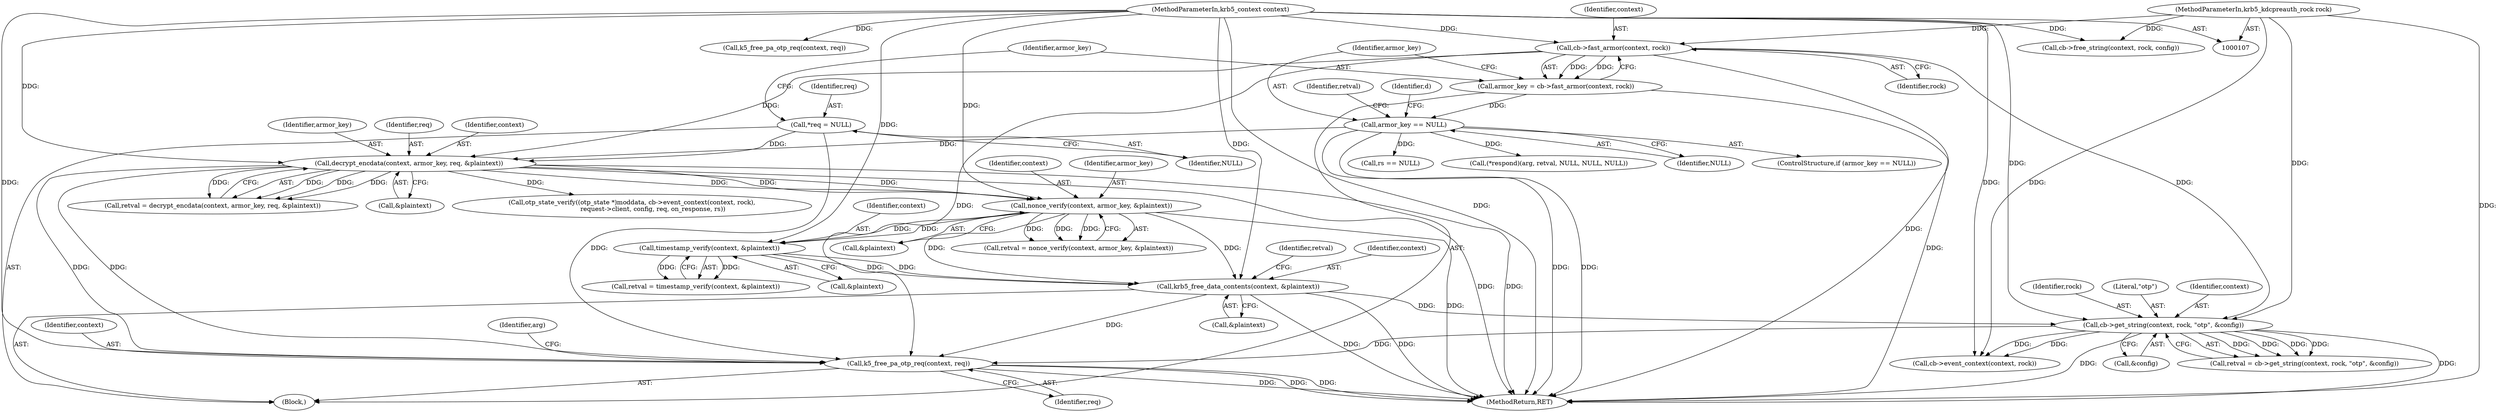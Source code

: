 digraph "0_krb5_e3b5a5e5267818c97750b266df50b6a3d4649604_0@API" {
"1000302" [label="(Call,k5_free_pa_otp_req(context, req))"];
"1000211" [label="(Call,krb5_free_data_contents(context, &plaintext))"];
"1000207" [label="(Call,timestamp_verify(context, &plaintext))"];
"1000196" [label="(Call,nonce_verify(context, armor_key, &plaintext))"];
"1000178" [label="(Call,decrypt_encdata(context, armor_key, req, &plaintext))"];
"1000134" [label="(Call,cb->fast_armor(context, rock))"];
"1000108" [label="(MethodParameterIn,krb5_context context)"];
"1000114" [label="(MethodParameterIn,krb5_kdcpreauth_rock rock)"];
"1000138" [label="(Call,armor_key == NULL)"];
"1000132" [label="(Call,armor_key = cb->fast_armor(context, rock))"];
"1000124" [label="(Call,*req = NULL)"];
"1000254" [label="(Call,cb->get_string(context, rock, \"otp\", &config))"];
"1000306" [label="(Identifier,arg)"];
"1000283" [label="(Call,cb->event_context(context, rock))"];
"1000138" [label="(Call,armor_key == NULL)"];
"1000208" [label="(Identifier,context)"];
"1000126" [label="(Identifier,NULL)"];
"1000151" [label="(Identifier,d)"];
"1000211" [label="(Call,krb5_free_data_contents(context, &plaintext))"];
"1000124" [label="(Call,*req = NULL)"];
"1000179" [label="(Identifier,context)"];
"1000233" [label="(Call,rs == NULL)"];
"1000305" [label="(Call,(*respond)(arg, retval, NULL, NULL, NULL))"];
"1000114" [label="(MethodParameterIn,krb5_kdcpreauth_rock rock)"];
"1000255" [label="(Identifier,context)"];
"1000178" [label="(Call,decrypt_encdata(context, armor_key, req, &plaintext))"];
"1000132" [label="(Call,armor_key = cb->fast_armor(context, rock))"];
"1000180" [label="(Identifier,armor_key)"];
"1000140" [label="(Identifier,NULL)"];
"1000196" [label="(Call,nonce_verify(context, armor_key, &plaintext))"];
"1000303" [label="(Identifier,context)"];
"1000194" [label="(Call,retval = nonce_verify(context, armor_key, &plaintext))"];
"1000198" [label="(Identifier,armor_key)"];
"1000176" [label="(Call,retval = decrypt_encdata(context, armor_key, req, &plaintext))"];
"1000137" [label="(ControlStructure,if (armor_key == NULL))"];
"1000118" [label="(Block,)"];
"1000304" [label="(Identifier,req)"];
"1000199" [label="(Call,&plaintext)"];
"1000205" [label="(Call,retval = timestamp_verify(context, &plaintext))"];
"1000135" [label="(Identifier,context)"];
"1000209" [label="(Call,&plaintext)"];
"1000212" [label="(Identifier,context)"];
"1000136" [label="(Identifier,rock)"];
"1000133" [label="(Identifier,armor_key)"];
"1000197" [label="(Identifier,context)"];
"1000181" [label="(Identifier,req)"];
"1000311" [label="(MethodReturn,RET)"];
"1000139" [label="(Identifier,armor_key)"];
"1000256" [label="(Identifier,rock)"];
"1000217" [label="(Identifier,retval)"];
"1000213" [label="(Call,&plaintext)"];
"1000252" [label="(Call,retval = cb->get_string(context, rock, \"otp\", &config))"];
"1000108" [label="(MethodParameterIn,krb5_context context)"];
"1000182" [label="(Call,&plaintext)"];
"1000302" [label="(Call,k5_free_pa_otp_req(context, req))"];
"1000297" [label="(Call,k5_free_pa_otp_req(context, req))"];
"1000254" [label="(Call,cb->get_string(context, rock, \"otp\", &config))"];
"1000257" [label="(Literal,\"otp\")"];
"1000143" [label="(Identifier,retval)"];
"1000125" [label="(Identifier,req)"];
"1000293" [label="(Call,cb->free_string(context, rock, config))"];
"1000207" [label="(Call,timestamp_verify(context, &plaintext))"];
"1000258" [label="(Call,&config)"];
"1000279" [label="(Call,otp_state_verify((otp_state *)moddata, cb->event_context(context, rock),\n                     request->client, config, req, on_response, rs))"];
"1000134" [label="(Call,cb->fast_armor(context, rock))"];
"1000302" -> "1000118"  [label="AST: "];
"1000302" -> "1000304"  [label="CFG: "];
"1000303" -> "1000302"  [label="AST: "];
"1000304" -> "1000302"  [label="AST: "];
"1000306" -> "1000302"  [label="CFG: "];
"1000302" -> "1000311"  [label="DDG: "];
"1000302" -> "1000311"  [label="DDG: "];
"1000302" -> "1000311"  [label="DDG: "];
"1000211" -> "1000302"  [label="DDG: "];
"1000134" -> "1000302"  [label="DDG: "];
"1000178" -> "1000302"  [label="DDG: "];
"1000178" -> "1000302"  [label="DDG: "];
"1000254" -> "1000302"  [label="DDG: "];
"1000108" -> "1000302"  [label="DDG: "];
"1000124" -> "1000302"  [label="DDG: "];
"1000211" -> "1000118"  [label="AST: "];
"1000211" -> "1000213"  [label="CFG: "];
"1000212" -> "1000211"  [label="AST: "];
"1000213" -> "1000211"  [label="AST: "];
"1000217" -> "1000211"  [label="CFG: "];
"1000211" -> "1000311"  [label="DDG: "];
"1000211" -> "1000311"  [label="DDG: "];
"1000207" -> "1000211"  [label="DDG: "];
"1000207" -> "1000211"  [label="DDG: "];
"1000196" -> "1000211"  [label="DDG: "];
"1000196" -> "1000211"  [label="DDG: "];
"1000108" -> "1000211"  [label="DDG: "];
"1000211" -> "1000254"  [label="DDG: "];
"1000207" -> "1000205"  [label="AST: "];
"1000207" -> "1000209"  [label="CFG: "];
"1000208" -> "1000207"  [label="AST: "];
"1000209" -> "1000207"  [label="AST: "];
"1000205" -> "1000207"  [label="CFG: "];
"1000207" -> "1000205"  [label="DDG: "];
"1000207" -> "1000205"  [label="DDG: "];
"1000196" -> "1000207"  [label="DDG: "];
"1000196" -> "1000207"  [label="DDG: "];
"1000108" -> "1000207"  [label="DDG: "];
"1000196" -> "1000194"  [label="AST: "];
"1000196" -> "1000199"  [label="CFG: "];
"1000197" -> "1000196"  [label="AST: "];
"1000198" -> "1000196"  [label="AST: "];
"1000199" -> "1000196"  [label="AST: "];
"1000194" -> "1000196"  [label="CFG: "];
"1000196" -> "1000311"  [label="DDG: "];
"1000196" -> "1000194"  [label="DDG: "];
"1000196" -> "1000194"  [label="DDG: "];
"1000196" -> "1000194"  [label="DDG: "];
"1000178" -> "1000196"  [label="DDG: "];
"1000178" -> "1000196"  [label="DDG: "];
"1000178" -> "1000196"  [label="DDG: "];
"1000108" -> "1000196"  [label="DDG: "];
"1000178" -> "1000176"  [label="AST: "];
"1000178" -> "1000182"  [label="CFG: "];
"1000179" -> "1000178"  [label="AST: "];
"1000180" -> "1000178"  [label="AST: "];
"1000181" -> "1000178"  [label="AST: "];
"1000182" -> "1000178"  [label="AST: "];
"1000176" -> "1000178"  [label="CFG: "];
"1000178" -> "1000311"  [label="DDG: "];
"1000178" -> "1000311"  [label="DDG: "];
"1000178" -> "1000176"  [label="DDG: "];
"1000178" -> "1000176"  [label="DDG: "];
"1000178" -> "1000176"  [label="DDG: "];
"1000178" -> "1000176"  [label="DDG: "];
"1000134" -> "1000178"  [label="DDG: "];
"1000108" -> "1000178"  [label="DDG: "];
"1000138" -> "1000178"  [label="DDG: "];
"1000124" -> "1000178"  [label="DDG: "];
"1000178" -> "1000279"  [label="DDG: "];
"1000134" -> "1000132"  [label="AST: "];
"1000134" -> "1000136"  [label="CFG: "];
"1000135" -> "1000134"  [label="AST: "];
"1000136" -> "1000134"  [label="AST: "];
"1000132" -> "1000134"  [label="CFG: "];
"1000134" -> "1000311"  [label="DDG: "];
"1000134" -> "1000132"  [label="DDG: "];
"1000134" -> "1000132"  [label="DDG: "];
"1000108" -> "1000134"  [label="DDG: "];
"1000114" -> "1000134"  [label="DDG: "];
"1000134" -> "1000254"  [label="DDG: "];
"1000108" -> "1000107"  [label="AST: "];
"1000108" -> "1000311"  [label="DDG: "];
"1000108" -> "1000254"  [label="DDG: "];
"1000108" -> "1000283"  [label="DDG: "];
"1000108" -> "1000293"  [label="DDG: "];
"1000108" -> "1000297"  [label="DDG: "];
"1000114" -> "1000107"  [label="AST: "];
"1000114" -> "1000311"  [label="DDG: "];
"1000114" -> "1000254"  [label="DDG: "];
"1000114" -> "1000283"  [label="DDG: "];
"1000114" -> "1000293"  [label="DDG: "];
"1000138" -> "1000137"  [label="AST: "];
"1000138" -> "1000140"  [label="CFG: "];
"1000139" -> "1000138"  [label="AST: "];
"1000140" -> "1000138"  [label="AST: "];
"1000143" -> "1000138"  [label="CFG: "];
"1000151" -> "1000138"  [label="CFG: "];
"1000138" -> "1000311"  [label="DDG: "];
"1000138" -> "1000311"  [label="DDG: "];
"1000132" -> "1000138"  [label="DDG: "];
"1000138" -> "1000233"  [label="DDG: "];
"1000138" -> "1000305"  [label="DDG: "];
"1000132" -> "1000118"  [label="AST: "];
"1000133" -> "1000132"  [label="AST: "];
"1000139" -> "1000132"  [label="CFG: "];
"1000132" -> "1000311"  [label="DDG: "];
"1000124" -> "1000118"  [label="AST: "];
"1000124" -> "1000126"  [label="CFG: "];
"1000125" -> "1000124"  [label="AST: "];
"1000126" -> "1000124"  [label="AST: "];
"1000133" -> "1000124"  [label="CFG: "];
"1000254" -> "1000252"  [label="AST: "];
"1000254" -> "1000258"  [label="CFG: "];
"1000255" -> "1000254"  [label="AST: "];
"1000256" -> "1000254"  [label="AST: "];
"1000257" -> "1000254"  [label="AST: "];
"1000258" -> "1000254"  [label="AST: "];
"1000252" -> "1000254"  [label="CFG: "];
"1000254" -> "1000311"  [label="DDG: "];
"1000254" -> "1000311"  [label="DDG: "];
"1000254" -> "1000252"  [label="DDG: "];
"1000254" -> "1000252"  [label="DDG: "];
"1000254" -> "1000252"  [label="DDG: "];
"1000254" -> "1000252"  [label="DDG: "];
"1000254" -> "1000283"  [label="DDG: "];
"1000254" -> "1000283"  [label="DDG: "];
}
